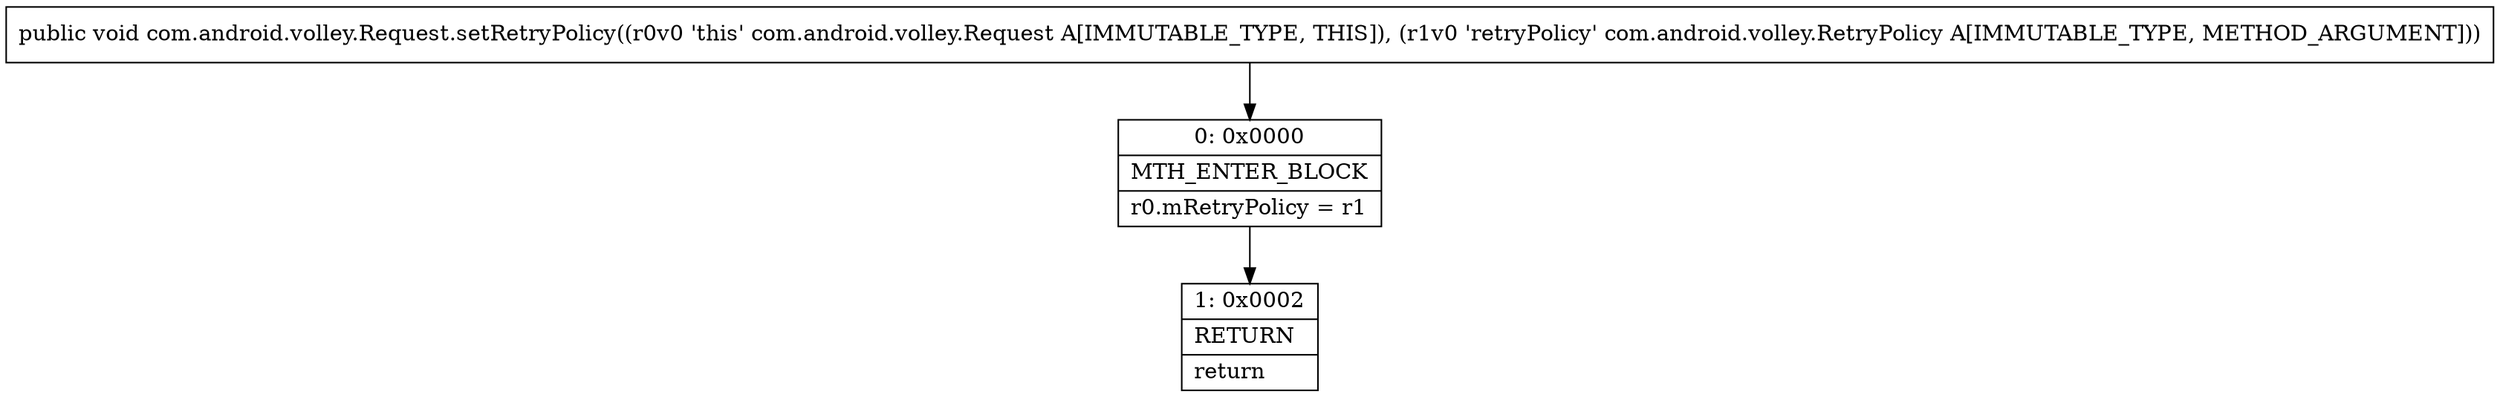 digraph "CFG forcom.android.volley.Request.setRetryPolicy(Lcom\/android\/volley\/RetryPolicy;)V" {
Node_0 [shape=record,label="{0\:\ 0x0000|MTH_ENTER_BLOCK\l|r0.mRetryPolicy = r1\l}"];
Node_1 [shape=record,label="{1\:\ 0x0002|RETURN\l|return\l}"];
MethodNode[shape=record,label="{public void com.android.volley.Request.setRetryPolicy((r0v0 'this' com.android.volley.Request A[IMMUTABLE_TYPE, THIS]), (r1v0 'retryPolicy' com.android.volley.RetryPolicy A[IMMUTABLE_TYPE, METHOD_ARGUMENT])) }"];
MethodNode -> Node_0;
Node_0 -> Node_1;
}

